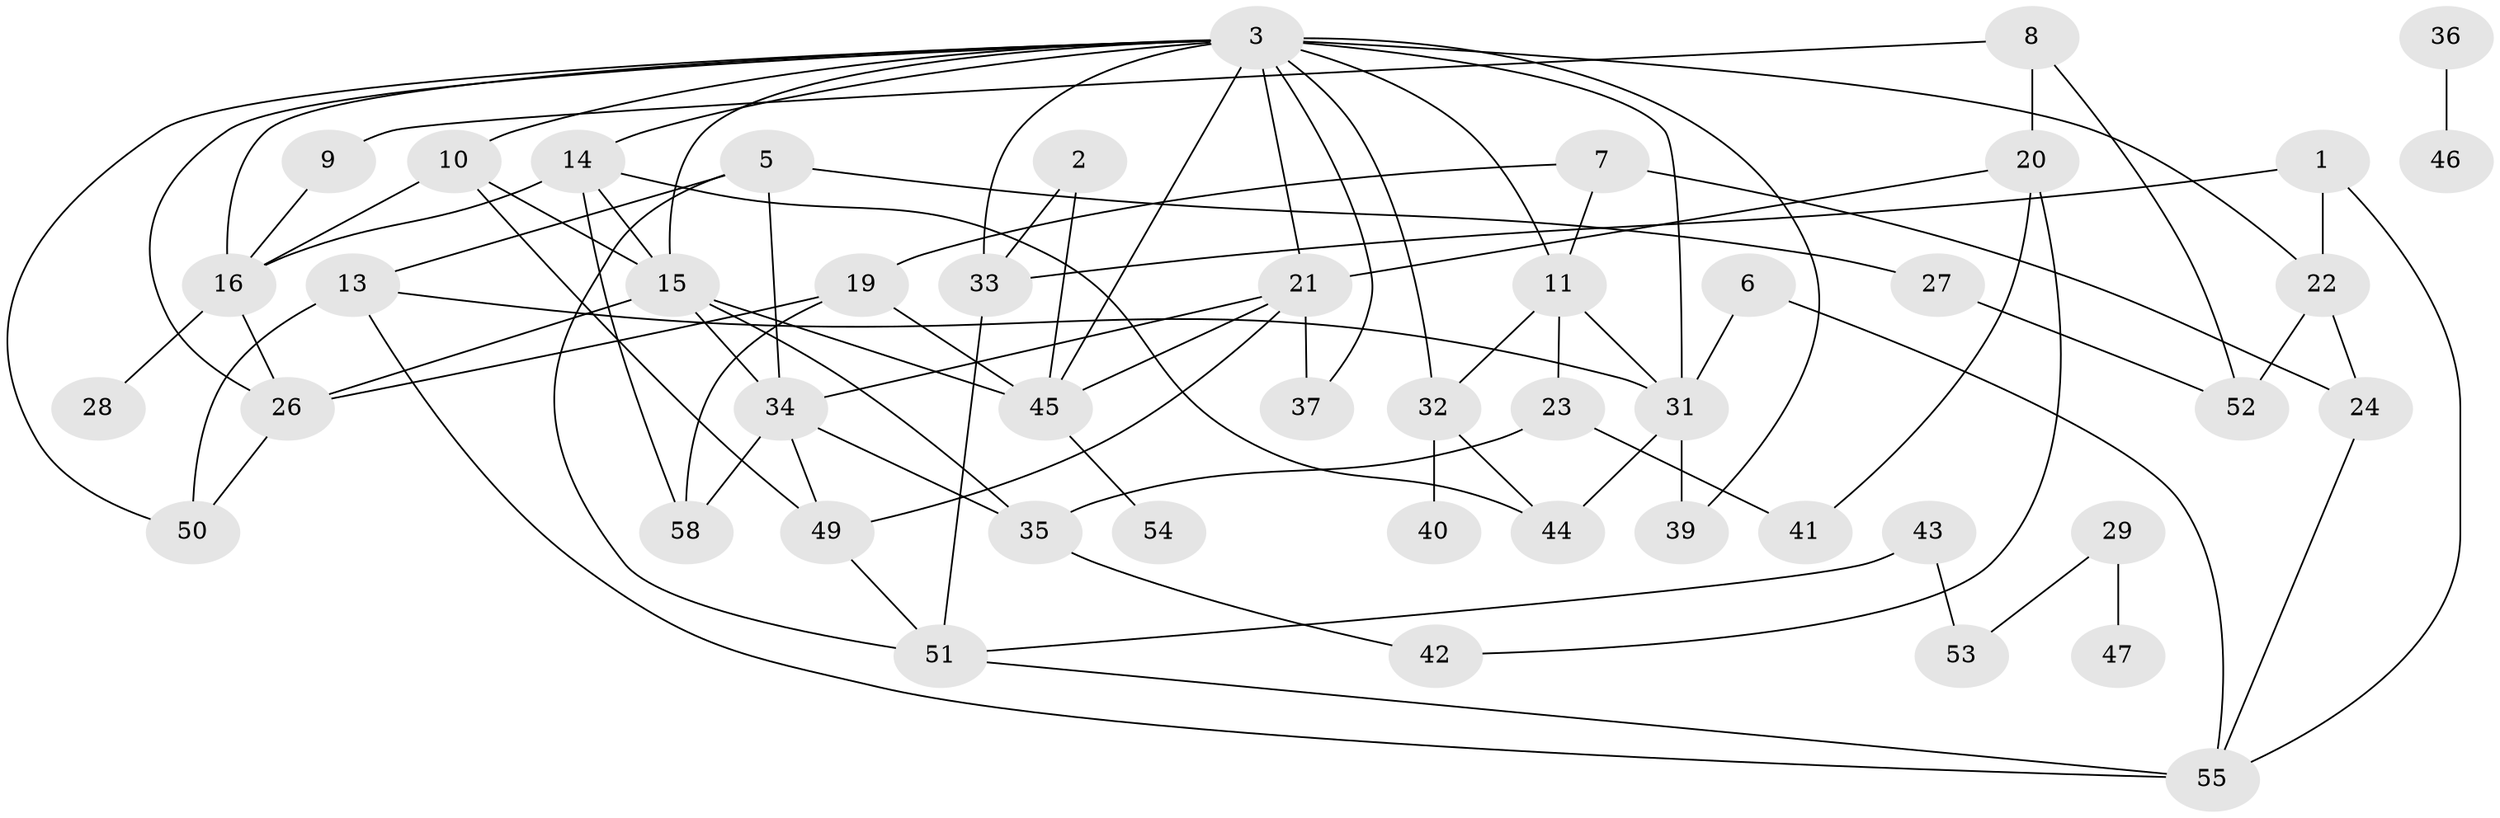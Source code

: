 // original degree distribution, {1: 0.21666666666666667, 2: 0.23333333333333334, 3: 0.25, 4: 0.09166666666666666, 5: 0.08333333333333333, 0: 0.08333333333333333, 7: 0.008333333333333333, 6: 0.025, 9: 0.008333333333333333}
// Generated by graph-tools (version 1.1) at 2025/33/03/09/25 02:33:41]
// undirected, 48 vertices, 86 edges
graph export_dot {
graph [start="1"]
  node [color=gray90,style=filled];
  1;
  2;
  3;
  5;
  6;
  7;
  8;
  9;
  10;
  11;
  13;
  14;
  15;
  16;
  19;
  20;
  21;
  22;
  23;
  24;
  26;
  27;
  28;
  29;
  31;
  32;
  33;
  34;
  35;
  36;
  37;
  39;
  40;
  41;
  42;
  43;
  44;
  45;
  46;
  47;
  49;
  50;
  51;
  52;
  53;
  54;
  55;
  58;
  1 -- 22 [weight=1.0];
  1 -- 33 [weight=1.0];
  1 -- 55 [weight=1.0];
  2 -- 33 [weight=2.0];
  2 -- 45 [weight=1.0];
  3 -- 10 [weight=1.0];
  3 -- 11 [weight=1.0];
  3 -- 14 [weight=1.0];
  3 -- 15 [weight=1.0];
  3 -- 16 [weight=1.0];
  3 -- 21 [weight=1.0];
  3 -- 22 [weight=1.0];
  3 -- 26 [weight=1.0];
  3 -- 31 [weight=1.0];
  3 -- 32 [weight=1.0];
  3 -- 33 [weight=1.0];
  3 -- 37 [weight=1.0];
  3 -- 39 [weight=2.0];
  3 -- 45 [weight=1.0];
  3 -- 50 [weight=1.0];
  5 -- 13 [weight=1.0];
  5 -- 27 [weight=1.0];
  5 -- 34 [weight=1.0];
  5 -- 51 [weight=1.0];
  6 -- 31 [weight=1.0];
  6 -- 55 [weight=1.0];
  7 -- 11 [weight=1.0];
  7 -- 19 [weight=1.0];
  7 -- 24 [weight=1.0];
  8 -- 9 [weight=1.0];
  8 -- 20 [weight=1.0];
  8 -- 52 [weight=1.0];
  9 -- 16 [weight=1.0];
  10 -- 15 [weight=1.0];
  10 -- 16 [weight=3.0];
  10 -- 49 [weight=1.0];
  11 -- 23 [weight=1.0];
  11 -- 31 [weight=1.0];
  11 -- 32 [weight=1.0];
  13 -- 31 [weight=1.0];
  13 -- 50 [weight=1.0];
  13 -- 55 [weight=1.0];
  14 -- 15 [weight=1.0];
  14 -- 16 [weight=1.0];
  14 -- 44 [weight=1.0];
  14 -- 58 [weight=1.0];
  15 -- 26 [weight=1.0];
  15 -- 34 [weight=1.0];
  15 -- 35 [weight=2.0];
  15 -- 45 [weight=1.0];
  16 -- 26 [weight=1.0];
  16 -- 28 [weight=1.0];
  19 -- 26 [weight=1.0];
  19 -- 45 [weight=1.0];
  19 -- 58 [weight=1.0];
  20 -- 21 [weight=1.0];
  20 -- 41 [weight=1.0];
  20 -- 42 [weight=1.0];
  21 -- 34 [weight=1.0];
  21 -- 37 [weight=1.0];
  21 -- 45 [weight=2.0];
  21 -- 49 [weight=1.0];
  22 -- 24 [weight=1.0];
  22 -- 52 [weight=1.0];
  23 -- 35 [weight=1.0];
  23 -- 41 [weight=1.0];
  24 -- 55 [weight=1.0];
  26 -- 50 [weight=1.0];
  27 -- 52 [weight=1.0];
  29 -- 47 [weight=1.0];
  29 -- 53 [weight=1.0];
  31 -- 39 [weight=1.0];
  31 -- 44 [weight=1.0];
  32 -- 40 [weight=2.0];
  32 -- 44 [weight=1.0];
  33 -- 51 [weight=1.0];
  34 -- 35 [weight=1.0];
  34 -- 49 [weight=1.0];
  34 -- 58 [weight=1.0];
  35 -- 42 [weight=1.0];
  36 -- 46 [weight=1.0];
  43 -- 51 [weight=1.0];
  43 -- 53 [weight=1.0];
  45 -- 54 [weight=1.0];
  49 -- 51 [weight=1.0];
  51 -- 55 [weight=1.0];
}
